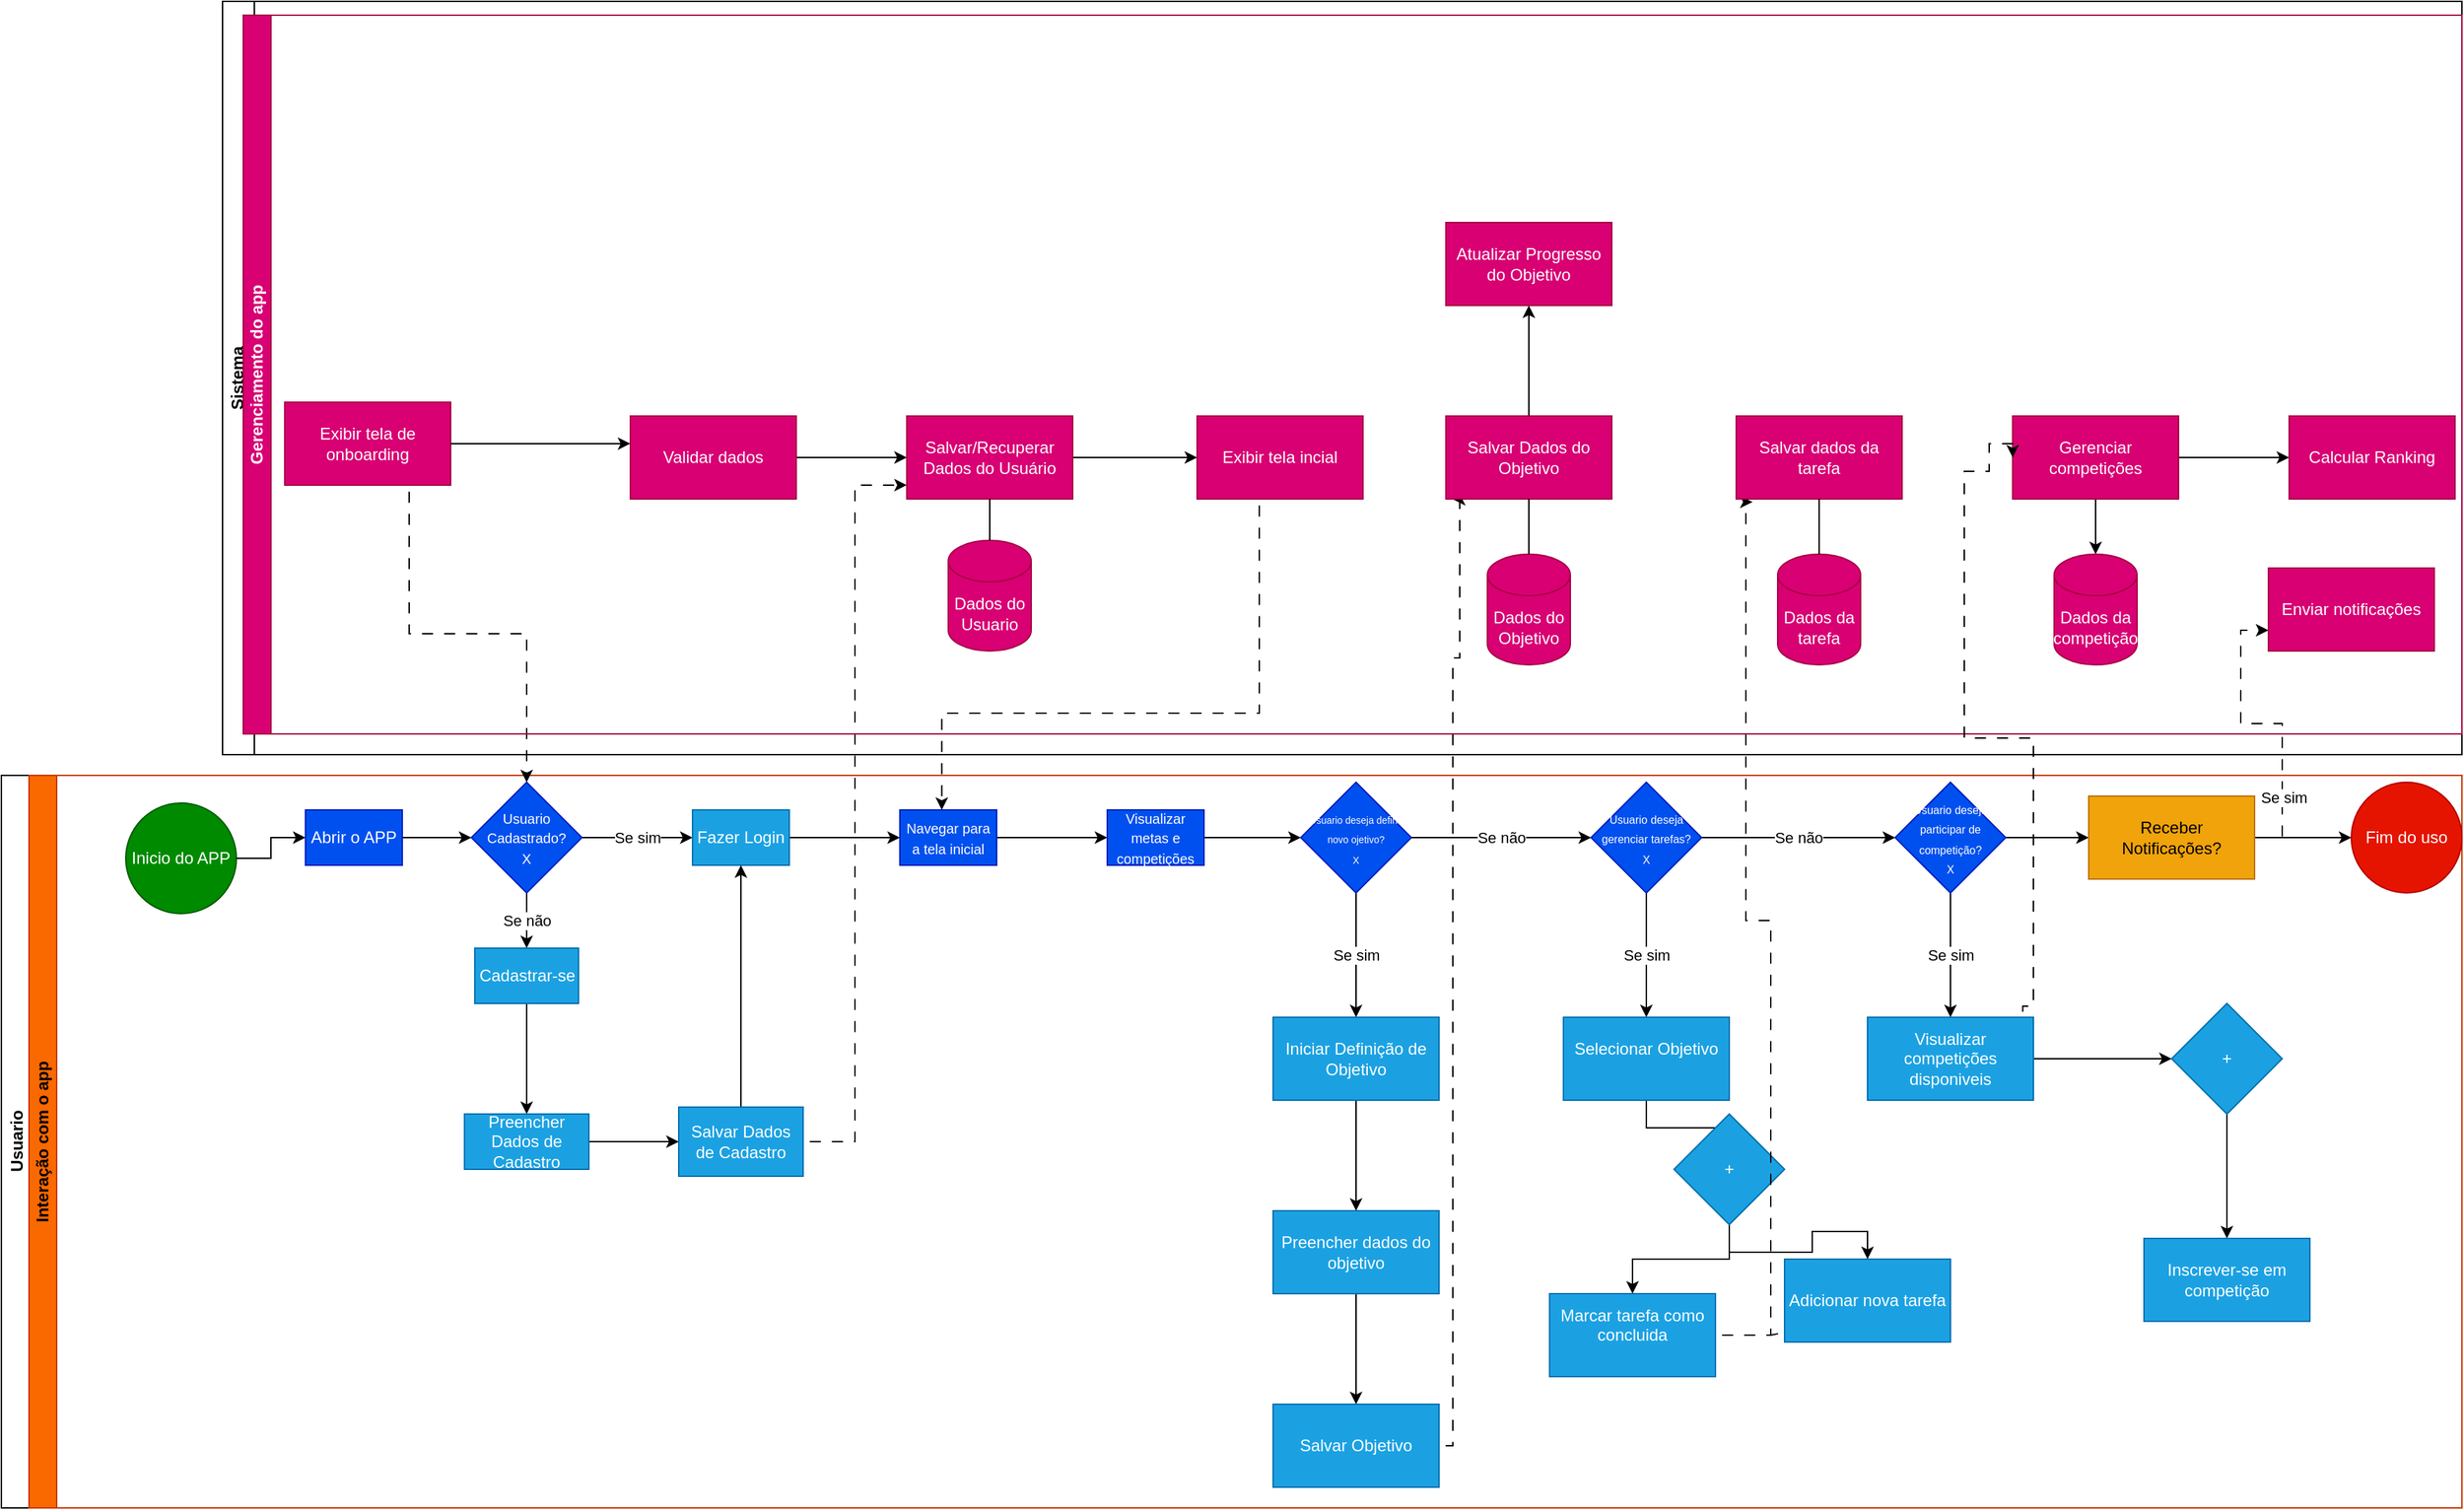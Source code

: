 <mxfile version="27.0.3">
  <diagram name="Página-1" id="spQ97C9Yp1IjA6dyd59z">
    <mxGraphModel grid="1" page="1" gridSize="10" guides="1" tooltips="1" connect="1" arrows="1" fold="1" pageScale="1" pageWidth="827" pageHeight="1169" math="0" shadow="0">
      <root>
        <mxCell id="0" />
        <mxCell id="1" parent="0" />
        <mxCell id="LMyOF-HlVzeTONpFFffB-6" style="edgeStyle=orthogonalEdgeStyle;rounded=0;orthogonalLoop=1;jettySize=auto;html=1;entryX=0;entryY=0.5;entryDx=0;entryDy=0;" edge="1" parent="1" source="LMyOF-HlVzeTONpFFffB-7" target="LMyOF-HlVzeTONpFFffB-11">
          <mxGeometry relative="1" as="geometry" />
        </mxCell>
        <mxCell id="LMyOF-HlVzeTONpFFffB-7" value="Abrir o APP" style="rounded=0;whiteSpace=wrap;html=1;fillColor=#0050ef;fontColor=#ffffff;strokeColor=#001DBC;" vertex="1" parent="1">
          <mxGeometry x="230" y="60" width="70" height="40" as="geometry" />
        </mxCell>
        <mxCell id="LMyOF-HlVzeTONpFFffB-9" value="Se sim" style="edgeStyle=orthogonalEdgeStyle;rounded=0;orthogonalLoop=1;jettySize=auto;html=1;exitX=1;exitY=0.5;exitDx=0;exitDy=0;entryX=0;entryY=0.5;entryDx=0;entryDy=0;" edge="1" parent="1" source="LMyOF-HlVzeTONpFFffB-11" target="LMyOF-HlVzeTONpFFffB-13">
          <mxGeometry relative="1" as="geometry" />
        </mxCell>
        <mxCell id="LMyOF-HlVzeTONpFFffB-10" value="Se não" style="edgeStyle=orthogonalEdgeStyle;rounded=0;orthogonalLoop=1;jettySize=auto;html=1;entryX=0.5;entryY=0;entryDx=0;entryDy=0;" edge="1" parent="1" source="LMyOF-HlVzeTONpFFffB-11" target="LMyOF-HlVzeTONpFFffB-16">
          <mxGeometry relative="1" as="geometry" />
        </mxCell>
        <mxCell id="LMyOF-HlVzeTONpFFffB-11" value="&lt;font style=&quot;font-size: 10px;&quot;&gt;Usuario Cadastrado?&lt;/font&gt;&lt;div&gt;&lt;span style=&quot;font-size: 10px;&quot;&gt;X&lt;/span&gt;&lt;/div&gt;" style="rhombus;whiteSpace=wrap;html=1;fillColor=#0050ef;fontColor=#ffffff;strokeColor=#001DBC;" vertex="1" parent="1">
          <mxGeometry x="350" y="40" width="80" height="80" as="geometry" />
        </mxCell>
        <mxCell id="LMyOF-HlVzeTONpFFffB-12" value="" style="edgeStyle=orthogonalEdgeStyle;rounded=0;orthogonalLoop=1;jettySize=auto;html=1;" edge="1" parent="1" source="LMyOF-HlVzeTONpFFffB-13" target="LMyOF-HlVzeTONpFFffB-22">
          <mxGeometry relative="1" as="geometry" />
        </mxCell>
        <mxCell id="LMyOF-HlVzeTONpFFffB-13" value="Fazer Login" style="rounded=0;whiteSpace=wrap;html=1;fillColor=#1ba1e2;fontColor=#ffffff;strokeColor=#006EAF;" vertex="1" parent="1">
          <mxGeometry x="510" y="60" width="70" height="40" as="geometry" />
        </mxCell>
        <mxCell id="LMyOF-HlVzeTONpFFffB-14" style="edgeStyle=orthogonalEdgeStyle;rounded=0;orthogonalLoop=1;jettySize=auto;html=1;exitX=0.5;exitY=1;exitDx=0;exitDy=0;" edge="1" parent="1" source="LMyOF-HlVzeTONpFFffB-11" target="LMyOF-HlVzeTONpFFffB-11">
          <mxGeometry relative="1" as="geometry" />
        </mxCell>
        <mxCell id="LMyOF-HlVzeTONpFFffB-15" value="" style="edgeStyle=orthogonalEdgeStyle;rounded=0;orthogonalLoop=1;jettySize=auto;html=1;" edge="1" parent="1" source="LMyOF-HlVzeTONpFFffB-16" target="LMyOF-HlVzeTONpFFffB-18">
          <mxGeometry relative="1" as="geometry" />
        </mxCell>
        <mxCell id="LMyOF-HlVzeTONpFFffB-16" value="Cadastrar-se" style="rounded=0;whiteSpace=wrap;html=1;fillColor=#1ba1e2;fontColor=#ffffff;strokeColor=#006EAF;" vertex="1" parent="1">
          <mxGeometry x="352.5" y="160" width="75" height="40" as="geometry" />
        </mxCell>
        <mxCell id="LMyOF-HlVzeTONpFFffB-17" value="" style="edgeStyle=orthogonalEdgeStyle;rounded=0;orthogonalLoop=1;jettySize=auto;html=1;" edge="1" parent="1" source="LMyOF-HlVzeTONpFFffB-18" target="LMyOF-HlVzeTONpFFffB-20">
          <mxGeometry relative="1" as="geometry" />
        </mxCell>
        <mxCell id="LMyOF-HlVzeTONpFFffB-18" value="Preencher Dados de Cadastro" style="whiteSpace=wrap;html=1;fillColor=#1ba1e2;strokeColor=#006EAF;fontColor=#ffffff;rounded=0;" vertex="1" parent="1">
          <mxGeometry x="345" y="280" width="90" height="40" as="geometry" />
        </mxCell>
        <mxCell id="LMyOF-HlVzeTONpFFffB-19" style="edgeStyle=orthogonalEdgeStyle;rounded=0;orthogonalLoop=1;jettySize=auto;html=1;" edge="1" parent="1" source="LMyOF-HlVzeTONpFFffB-20" target="LMyOF-HlVzeTONpFFffB-13">
          <mxGeometry relative="1" as="geometry" />
        </mxCell>
        <mxCell id="LMyOF-HlVzeTONpFFffB-20" value="Salvar Dados de Cadastro" style="whiteSpace=wrap;html=1;fillColor=#1ba1e2;strokeColor=#006EAF;fontColor=#ffffff;rounded=0;" vertex="1" parent="1">
          <mxGeometry x="500" y="275" width="90" height="50" as="geometry" />
        </mxCell>
        <mxCell id="LMyOF-HlVzeTONpFFffB-21" value="" style="edgeStyle=orthogonalEdgeStyle;rounded=0;orthogonalLoop=1;jettySize=auto;html=1;" edge="1" parent="1" source="LMyOF-HlVzeTONpFFffB-22" target="LMyOF-HlVzeTONpFFffB-24">
          <mxGeometry relative="1" as="geometry" />
        </mxCell>
        <mxCell id="LMyOF-HlVzeTONpFFffB-22" value="&lt;font style=&quot;font-size: 10px;&quot;&gt;Navegar para a tela inicial&lt;/font&gt;" style="rounded=0;whiteSpace=wrap;html=1;fillColor=#0050ef;fontColor=#ffffff;strokeColor=#001DBC;" vertex="1" parent="1">
          <mxGeometry x="660" y="60" width="70" height="40" as="geometry" />
        </mxCell>
        <mxCell id="LMyOF-HlVzeTONpFFffB-23" style="edgeStyle=orthogonalEdgeStyle;rounded=0;orthogonalLoop=1;jettySize=auto;html=1;entryX=0;entryY=0.5;entryDx=0;entryDy=0;" edge="1" parent="1" source="LMyOF-HlVzeTONpFFffB-24" target="LMyOF-HlVzeTONpFFffB-26">
          <mxGeometry relative="1" as="geometry" />
        </mxCell>
        <mxCell id="LMyOF-HlVzeTONpFFffB-24" value="&lt;span style=&quot;font-size: 10px;&quot;&gt;Visualizar metas e competições&lt;/span&gt;" style="rounded=0;whiteSpace=wrap;html=1;fillColor=#0050ef;fontColor=#ffffff;strokeColor=#001DBC;" vertex="1" parent="1">
          <mxGeometry x="810" y="60" width="70" height="40" as="geometry" />
        </mxCell>
        <mxCell id="LMyOF-HlVzeTONpFFffB-25" value="Se sim" style="edgeStyle=orthogonalEdgeStyle;rounded=0;orthogonalLoop=1;jettySize=auto;html=1;" edge="1" parent="1" source="LMyOF-HlVzeTONpFFffB-26" target="LMyOF-HlVzeTONpFFffB-28">
          <mxGeometry relative="1" as="geometry" />
        </mxCell>
        <mxCell id="LMyOF-HlVzeTONpFFffB-26" value="&lt;font face=&quot;Helvetica&quot; style=&quot;font-size: 7px;&quot;&gt;Usuario deseja definir novo ojetivo?&lt;/font&gt;&lt;div&gt;&lt;font face=&quot;Helvetica&quot; style=&quot;font-size: 7px;&quot;&gt;X&lt;/font&gt;&lt;/div&gt;" style="rhombus;whiteSpace=wrap;html=1;fillColor=#0050ef;fontColor=#ffffff;strokeColor=#001DBC;align=center;" vertex="1" parent="1">
          <mxGeometry x="950" y="40" width="80" height="80" as="geometry" />
        </mxCell>
        <mxCell id="LMyOF-HlVzeTONpFFffB-27" value="" style="edgeStyle=orthogonalEdgeStyle;rounded=0;orthogonalLoop=1;jettySize=auto;html=1;" edge="1" parent="1" source="LMyOF-HlVzeTONpFFffB-28" target="LMyOF-HlVzeTONpFFffB-30">
          <mxGeometry relative="1" as="geometry" />
        </mxCell>
        <mxCell id="LMyOF-HlVzeTONpFFffB-28" value="Iniciar Definição de Objetivo" style="whiteSpace=wrap;html=1;fillColor=#1ba1e2;strokeColor=#006EAF;fontColor=#ffffff;" vertex="1" parent="1">
          <mxGeometry x="930" y="210" width="120" height="60" as="geometry" />
        </mxCell>
        <mxCell id="LMyOF-HlVzeTONpFFffB-29" value="" style="edgeStyle=orthogonalEdgeStyle;rounded=0;orthogonalLoop=1;jettySize=auto;html=1;" edge="1" parent="1" source="LMyOF-HlVzeTONpFFffB-30" target="LMyOF-HlVzeTONpFFffB-31">
          <mxGeometry relative="1" as="geometry" />
        </mxCell>
        <mxCell id="LMyOF-HlVzeTONpFFffB-30" value="Preencher dados do objetivo" style="whiteSpace=wrap;html=1;fillColor=#1ba1e2;strokeColor=#006EAF;fontColor=#ffffff;" vertex="1" parent="1">
          <mxGeometry x="930" y="350" width="120" height="60" as="geometry" />
        </mxCell>
        <mxCell id="LMyOF-HlVzeTONpFFffB-137" style="edgeStyle=orthogonalEdgeStyle;rounded=0;orthogonalLoop=1;jettySize=auto;html=1;flowAnimation=1;entryX=0.042;entryY=1.005;entryDx=0;entryDy=0;entryPerimeter=0;" edge="1" parent="1" source="LMyOF-HlVzeTONpFFffB-31" target="LMyOF-HlVzeTONpFFffB-78">
          <mxGeometry relative="1" as="geometry">
            <Array as="points">
              <mxPoint x="1060" y="520" />
              <mxPoint x="1060" y="-50" />
              <mxPoint x="1065" y="-50" />
            </Array>
          </mxGeometry>
        </mxCell>
        <mxCell id="LMyOF-HlVzeTONpFFffB-31" value="Salvar Objetivo" style="whiteSpace=wrap;html=1;fillColor=#1ba1e2;strokeColor=#006EAF;fontColor=#ffffff;" vertex="1" parent="1">
          <mxGeometry x="930" y="490" width="120" height="60" as="geometry" />
        </mxCell>
        <mxCell id="LMyOF-HlVzeTONpFFffB-32" value="Se não" style="edgeStyle=orthogonalEdgeStyle;rounded=0;orthogonalLoop=1;jettySize=auto;html=1;" edge="1" parent="1" source="LMyOF-HlVzeTONpFFffB-26" target="LMyOF-HlVzeTONpFFffB-35">
          <mxGeometry relative="1" as="geometry">
            <mxPoint x="1030" y="85" as="sourcePoint" />
            <mxPoint x="1090" y="85" as="targetPoint" />
          </mxGeometry>
        </mxCell>
        <mxCell id="LMyOF-HlVzeTONpFFffB-33" value="Se sim" style="edgeStyle=orthogonalEdgeStyle;rounded=0;orthogonalLoop=1;jettySize=auto;html=1;" edge="1" parent="1" source="LMyOF-HlVzeTONpFFffB-35" target="LMyOF-HlVzeTONpFFffB-37">
          <mxGeometry relative="1" as="geometry" />
        </mxCell>
        <mxCell id="LMyOF-HlVzeTONpFFffB-34" value="Se não" style="edgeStyle=orthogonalEdgeStyle;rounded=0;orthogonalLoop=1;jettySize=auto;html=1;" edge="1" parent="1" source="LMyOF-HlVzeTONpFFffB-35" target="LMyOF-HlVzeTONpFFffB-42">
          <mxGeometry relative="1" as="geometry" />
        </mxCell>
        <mxCell id="LMyOF-HlVzeTONpFFffB-35" value="&lt;font style=&quot;font-size: 8px;&quot;&gt;Usuario deseja gerenciar tarefas?&lt;/font&gt;&lt;div&gt;&lt;font style=&quot;font-size: 8px;&quot;&gt;X&lt;/font&gt;&lt;/div&gt;" style="rhombus;whiteSpace=wrap;html=1;fillColor=#0050ef;fontColor=#ffffff;strokeColor=#001DBC;" vertex="1" parent="1">
          <mxGeometry x="1160" y="40" width="80" height="80" as="geometry" />
        </mxCell>
        <mxCell id="LMyOF-HlVzeTONpFFffB-36" value="" style="edgeStyle=orthogonalEdgeStyle;rounded=0;orthogonalLoop=1;jettySize=auto;html=1;" edge="1" parent="1" source="LMyOF-HlVzeTONpFFffB-37" target="LMyOF-HlVzeTONpFFffB-45">
          <mxGeometry relative="1" as="geometry" />
        </mxCell>
        <mxCell id="LMyOF-HlVzeTONpFFffB-37" value="Selecionar Objetivo&lt;div&gt;&lt;br&gt;&lt;/div&gt;" style="whiteSpace=wrap;html=1;fillColor=#1ba1e2;strokeColor=#006EAF;fontColor=#ffffff;" vertex="1" parent="1">
          <mxGeometry x="1140" y="210" width="120" height="60" as="geometry" />
        </mxCell>
        <mxCell id="LMyOF-HlVzeTONpFFffB-38" value="Adicionar nova tarefa" style="whiteSpace=wrap;html=1;fillColor=#1ba1e2;strokeColor=#006EAF;fontColor=#ffffff;" vertex="1" parent="1">
          <mxGeometry x="1300" y="385" width="120" height="60" as="geometry" />
        </mxCell>
        <mxCell id="LMyOF-HlVzeTONpFFffB-39" value="Marcar tarefa como concluida&lt;div&gt;&lt;br&gt;&lt;/div&gt;" style="whiteSpace=wrap;html=1;fillColor=#1ba1e2;strokeColor=#006EAF;fontColor=#ffffff;" vertex="1" parent="1">
          <mxGeometry x="1130" y="410" width="120" height="60" as="geometry" />
        </mxCell>
        <mxCell id="LMyOF-HlVzeTONpFFffB-40" value="Se sim" style="edgeStyle=orthogonalEdgeStyle;rounded=0;orthogonalLoop=1;jettySize=auto;html=1;" edge="1" parent="1" source="LMyOF-HlVzeTONpFFffB-42" target="LMyOF-HlVzeTONpFFffB-47">
          <mxGeometry relative="1" as="geometry" />
        </mxCell>
        <mxCell id="LMyOF-HlVzeTONpFFffB-41" value="" style="edgeStyle=orthogonalEdgeStyle;rounded=0;orthogonalLoop=1;jettySize=auto;html=1;" edge="1" parent="1" source="LMyOF-HlVzeTONpFFffB-42" target="LMyOF-HlVzeTONpFFffB-52">
          <mxGeometry relative="1" as="geometry" />
        </mxCell>
        <mxCell id="LMyOF-HlVzeTONpFFffB-42" value="&lt;font style=&quot;font-size: 8px;&quot;&gt;Usuario deseja participar de competição?&lt;/font&gt;&lt;div&gt;&lt;font style=&quot;font-size: 8px;&quot;&gt;X&lt;/font&gt;&lt;/div&gt;" style="rhombus;whiteSpace=wrap;html=1;fillColor=#0050ef;fontColor=#ffffff;strokeColor=#001DBC;" vertex="1" parent="1">
          <mxGeometry x="1380" y="40" width="80" height="80" as="geometry" />
        </mxCell>
        <mxCell id="LMyOF-HlVzeTONpFFffB-43" style="edgeStyle=orthogonalEdgeStyle;rounded=0;orthogonalLoop=1;jettySize=auto;html=1;" edge="1" parent="1" source="LMyOF-HlVzeTONpFFffB-45" target="LMyOF-HlVzeTONpFFffB-39">
          <mxGeometry relative="1" as="geometry" />
        </mxCell>
        <mxCell id="LMyOF-HlVzeTONpFFffB-44" style="edgeStyle=orthogonalEdgeStyle;rounded=0;orthogonalLoop=1;jettySize=auto;html=1;entryX=0.5;entryY=0;entryDx=0;entryDy=0;" edge="1" parent="1" source="LMyOF-HlVzeTONpFFffB-45" target="LMyOF-HlVzeTONpFFffB-38">
          <mxGeometry relative="1" as="geometry" />
        </mxCell>
        <mxCell id="LMyOF-HlVzeTONpFFffB-45" value="+" style="rhombus;whiteSpace=wrap;html=1;fillColor=#1ba1e2;strokeColor=#006EAF;fontColor=#ffffff;" vertex="1" parent="1">
          <mxGeometry x="1220" y="280" width="80" height="80" as="geometry" />
        </mxCell>
        <mxCell id="LMyOF-HlVzeTONpFFffB-46" value="" style="edgeStyle=orthogonalEdgeStyle;rounded=0;orthogonalLoop=1;jettySize=auto;html=1;" edge="1" parent="1" source="LMyOF-HlVzeTONpFFffB-47" target="LMyOF-HlVzeTONpFFffB-49">
          <mxGeometry relative="1" as="geometry" />
        </mxCell>
        <mxCell id="LMyOF-HlVzeTONpFFffB-47" value="Visualizar competições disponiveis" style="whiteSpace=wrap;html=1;fillColor=#1ba1e2;strokeColor=#006EAF;fontColor=#ffffff;" vertex="1" parent="1">
          <mxGeometry x="1360" y="210" width="120" height="60" as="geometry" />
        </mxCell>
        <mxCell id="LMyOF-HlVzeTONpFFffB-48" value="" style="edgeStyle=orthogonalEdgeStyle;rounded=0;orthogonalLoop=1;jettySize=auto;html=1;" edge="1" parent="1" source="LMyOF-HlVzeTONpFFffB-49" target="LMyOF-HlVzeTONpFFffB-50">
          <mxGeometry relative="1" as="geometry" />
        </mxCell>
        <mxCell id="LMyOF-HlVzeTONpFFffB-49" value="+" style="rhombus;whiteSpace=wrap;html=1;fillColor=#1ba1e2;strokeColor=#006EAF;fontColor=#ffffff;" vertex="1" parent="1">
          <mxGeometry x="1580" y="200" width="80" height="80" as="geometry" />
        </mxCell>
        <mxCell id="LMyOF-HlVzeTONpFFffB-50" value="Inscrever-se em competição" style="whiteSpace=wrap;html=1;fillColor=#1ba1e2;strokeColor=#006EAF;fontColor=#ffffff;" vertex="1" parent="1">
          <mxGeometry x="1560" y="370" width="120" height="60" as="geometry" />
        </mxCell>
        <mxCell id="LMyOF-HlVzeTONpFFffB-142" style="edgeStyle=orthogonalEdgeStyle;rounded=0;orthogonalLoop=1;jettySize=auto;html=1;entryX=0;entryY=0.5;entryDx=0;entryDy=0;" edge="1" parent="1" source="LMyOF-HlVzeTONpFFffB-52" target="LMyOF-HlVzeTONpFFffB-141">
          <mxGeometry relative="1" as="geometry" />
        </mxCell>
        <mxCell id="syjAd_Ol6kM2Q58tlVA9-12" style="edgeStyle=orthogonalEdgeStyle;rounded=0;orthogonalLoop=1;jettySize=auto;html=1;entryX=0;entryY=0.75;entryDx=0;entryDy=0;flowAnimation=1;" edge="1" parent="1" source="LMyOF-HlVzeTONpFFffB-52" target="syjAd_Ol6kM2Q58tlVA9-10">
          <mxGeometry relative="1" as="geometry" />
        </mxCell>
        <mxCell id="syjAd_Ol6kM2Q58tlVA9-13" value="Se sim" style="edgeLabel;html=1;align=center;verticalAlign=middle;resizable=0;points=[];" connectable="0" vertex="1" parent="syjAd_Ol6kM2Q58tlVA9-12">
          <mxGeometry x="-0.552" y="-1" relative="1" as="geometry">
            <mxPoint as="offset" />
          </mxGeometry>
        </mxCell>
        <mxCell id="LMyOF-HlVzeTONpFFffB-52" value="Receber Notificações?" style="whiteSpace=wrap;html=1;fillColor=#f0a30a;strokeColor=#BD7000;fontColor=#000000;" vertex="1" parent="1">
          <mxGeometry x="1520" y="50" width="120" height="60" as="geometry" />
        </mxCell>
        <mxCell id="LMyOF-HlVzeTONpFFffB-53" value="Usuario" style="swimlane;horizontal=0;whiteSpace=wrap;html=1;startSize=23;" vertex="1" parent="1">
          <mxGeometry x="10" y="35" width="1780" height="530" as="geometry" />
        </mxCell>
        <mxCell id="LMyOF-HlVzeTONpFFffB-55" value="Interação com o app" style="swimlane;startSize=20;horizontal=0;html=1;whiteSpace=wrap;fillColor=#fa6800;fontColor=#000000;strokeColor=#C73500;" vertex="1" parent="LMyOF-HlVzeTONpFFffB-53">
          <mxGeometry x="20" width="1760" height="530" as="geometry" />
        </mxCell>
        <mxCell id="LMyOF-HlVzeTONpFFffB-58" value="Inicio do APP" style="ellipse;whiteSpace=wrap;html=1;aspect=fixed;fillColor=#008a00;fontColor=#ffffff;strokeColor=#005700;" vertex="1" parent="LMyOF-HlVzeTONpFFffB-55">
          <mxGeometry x="70" y="20" width="80" height="80" as="geometry" />
        </mxCell>
        <mxCell id="LMyOF-HlVzeTONpFFffB-136" value="" style="endArrow=none;html=1;rounded=0;flowAnimation=1;" edge="1" parent="LMyOF-HlVzeTONpFFffB-55">
          <mxGeometry width="50" height="50" relative="1" as="geometry">
            <mxPoint x="1270" y="403" as="sourcePoint" />
            <mxPoint x="1260" y="405" as="targetPoint" />
          </mxGeometry>
        </mxCell>
        <mxCell id="LMyOF-HlVzeTONpFFffB-141" value="Fim do uso" style="ellipse;whiteSpace=wrap;html=1;aspect=fixed;fillColor=#e51400;fontColor=#ffffff;strokeColor=#B20000;" vertex="1" parent="LMyOF-HlVzeTONpFFffB-55">
          <mxGeometry x="1680" y="5" width="80" height="80" as="geometry" />
        </mxCell>
        <mxCell id="LMyOF-HlVzeTONpFFffB-59" style="edgeStyle=orthogonalEdgeStyle;rounded=0;orthogonalLoop=1;jettySize=auto;html=1;entryX=0;entryY=0.5;entryDx=0;entryDy=0;" edge="1" parent="1" source="LMyOF-HlVzeTONpFFffB-58" target="LMyOF-HlVzeTONpFFffB-7">
          <mxGeometry relative="1" as="geometry" />
        </mxCell>
        <mxCell id="LMyOF-HlVzeTONpFFffB-77" style="edgeStyle=orthogonalEdgeStyle;rounded=0;orthogonalLoop=1;jettySize=auto;html=1;flowAnimation=1;entryX=0.433;entryY=0;entryDx=0;entryDy=0;entryPerimeter=0;" edge="1" parent="1" source="LMyOF-HlVzeTONpFFffB-75" target="LMyOF-HlVzeTONpFFffB-22">
          <mxGeometry relative="1" as="geometry">
            <mxPoint x="690" y="40" as="targetPoint" />
            <Array as="points">
              <mxPoint x="920" y="-10" />
              <mxPoint x="690" y="-10" />
            </Array>
          </mxGeometry>
        </mxCell>
        <mxCell id="LMyOF-HlVzeTONpFFffB-63" style="edgeStyle=orthogonalEdgeStyle;rounded=0;orthogonalLoop=1;jettySize=auto;html=1;shadow=0;flowAnimation=1;exitX=0.75;exitY=1;exitDx=0;exitDy=0;" edge="1" parent="1" source="LMyOF-HlVzeTONpFFffB-60" target="LMyOF-HlVzeTONpFFffB-11">
          <mxGeometry relative="1" as="geometry">
            <mxPoint x="330" y="-170" as="sourcePoint" />
            <mxPoint x="390" y="20" as="targetPoint" />
          </mxGeometry>
        </mxCell>
        <mxCell id="LMyOF-HlVzeTONpFFffB-126" style="edgeStyle=orthogonalEdgeStyle;rounded=0;orthogonalLoop=1;jettySize=auto;html=1;entryX=0;entryY=0.833;entryDx=0;entryDy=0;entryPerimeter=0;flowAnimation=1;" edge="1" parent="1" source="LMyOF-HlVzeTONpFFffB-20" target="LMyOF-HlVzeTONpFFffB-70">
          <mxGeometry relative="1" as="geometry" />
        </mxCell>
        <mxCell id="LMyOF-HlVzeTONpFFffB-128" style="edgeStyle=orthogonalEdgeStyle;rounded=0;orthogonalLoop=1;jettySize=auto;html=1;entryX=0.099;entryY=1.037;entryDx=0;entryDy=0;entryPerimeter=0;flowAnimation=1;" edge="1" parent="1" source="LMyOF-HlVzeTONpFFffB-39" target="LMyOF-HlVzeTONpFFffB-129">
          <mxGeometry relative="1" as="geometry">
            <Array as="points">
              <mxPoint x="1290" y="440" />
              <mxPoint x="1290" y="140" />
              <mxPoint x="1272" y="140" />
            </Array>
          </mxGeometry>
        </mxCell>
        <mxCell id="LMyOF-HlVzeTONpFFffB-56" value="Sistema" style="swimlane;horizontal=0;whiteSpace=wrap;html=1;" vertex="1" parent="1">
          <mxGeometry x="170" y="-525" width="1620" height="545" as="geometry" />
        </mxCell>
        <mxCell id="LMyOF-HlVzeTONpFFffB-57" value="Gerenciamento do app" style="swimlane;startSize=20;horizontal=0;html=1;whiteSpace=wrap;fillColor=#d80073;fontColor=#ffffff;strokeColor=#A50040;" vertex="1" parent="LMyOF-HlVzeTONpFFffB-56">
          <mxGeometry x="15" y="10" width="1605" height="520" as="geometry" />
        </mxCell>
        <mxCell id="LMyOF-HlVzeTONpFFffB-60" value="Exibir tela de onboarding" style="rounded=0;whiteSpace=wrap;html=1;fillColor=#d80073;strokeColor=#A50040;fontColor=#ffffff;" vertex="1" parent="LMyOF-HlVzeTONpFFffB-57">
          <mxGeometry x="30" y="280" width="120" height="60" as="geometry" />
        </mxCell>
        <mxCell id="LMyOF-HlVzeTONpFFffB-71" value="" style="edgeStyle=orthogonalEdgeStyle;rounded=0;orthogonalLoop=1;jettySize=auto;html=1;" edge="1" parent="LMyOF-HlVzeTONpFFffB-57" source="LMyOF-HlVzeTONpFFffB-64" target="LMyOF-HlVzeTONpFFffB-70">
          <mxGeometry relative="1" as="geometry" />
        </mxCell>
        <mxCell id="LMyOF-HlVzeTONpFFffB-64" value="Validar dados" style="rounded=0;whiteSpace=wrap;html=1;fillColor=#d80073;fontColor=#ffffff;strokeColor=#A50040;" vertex="1" parent="LMyOF-HlVzeTONpFFffB-57">
          <mxGeometry x="280" y="290" width="120" height="60" as="geometry" />
        </mxCell>
        <mxCell id="LMyOF-HlVzeTONpFFffB-65" style="edgeStyle=orthogonalEdgeStyle;rounded=0;orthogonalLoop=1;jettySize=auto;html=1;entryX=0;entryY=0.333;entryDx=0;entryDy=0;entryPerimeter=0;" edge="1" parent="LMyOF-HlVzeTONpFFffB-57" source="LMyOF-HlVzeTONpFFffB-60" target="LMyOF-HlVzeTONpFFffB-64">
          <mxGeometry relative="1" as="geometry" />
        </mxCell>
        <mxCell id="LMyOF-HlVzeTONpFFffB-76" value="" style="edgeStyle=orthogonalEdgeStyle;rounded=0;orthogonalLoop=1;jettySize=auto;html=1;" edge="1" parent="LMyOF-HlVzeTONpFFffB-57" source="LMyOF-HlVzeTONpFFffB-70" target="LMyOF-HlVzeTONpFFffB-75">
          <mxGeometry relative="1" as="geometry" />
        </mxCell>
        <mxCell id="LMyOF-HlVzeTONpFFffB-70" value="Salvar/Recuperar Dados do Usuário" style="rounded=0;whiteSpace=wrap;html=1;fillColor=#d80073;fontColor=#ffffff;strokeColor=#A50040;" vertex="1" parent="LMyOF-HlVzeTONpFFffB-57">
          <mxGeometry x="480" y="290" width="120" height="60" as="geometry" />
        </mxCell>
        <mxCell id="LMyOF-HlVzeTONpFFffB-72" value="Dados do Usuario" style="shape=cylinder3;whiteSpace=wrap;html=1;boundedLbl=1;backgroundOutline=1;size=15;fillColor=#d80073;fontColor=#ffffff;strokeColor=#A50040;" vertex="1" parent="LMyOF-HlVzeTONpFFffB-57">
          <mxGeometry x="510" y="380" width="60" height="80" as="geometry" />
        </mxCell>
        <mxCell id="LMyOF-HlVzeTONpFFffB-74" value="" style="endArrow=none;html=1;rounded=0;entryX=0.5;entryY=1;entryDx=0;entryDy=0;exitX=0.5;exitY=0;exitDx=0;exitDy=0;exitPerimeter=0;" edge="1" parent="LMyOF-HlVzeTONpFFffB-57" source="LMyOF-HlVzeTONpFFffB-72" target="LMyOF-HlVzeTONpFFffB-70">
          <mxGeometry width="50" height="50" relative="1" as="geometry">
            <mxPoint x="520" y="130" as="sourcePoint" />
            <mxPoint x="570" y="80" as="targetPoint" />
          </mxGeometry>
        </mxCell>
        <mxCell id="LMyOF-HlVzeTONpFFffB-75" value="Exibir tela incial" style="whiteSpace=wrap;html=1;fillColor=#d80073;strokeColor=#A50040;fontColor=#ffffff;rounded=0;" vertex="1" parent="LMyOF-HlVzeTONpFFffB-57">
          <mxGeometry x="690" y="290" width="120" height="60" as="geometry" />
        </mxCell>
        <mxCell id="LMyOF-HlVzeTONpFFffB-140" style="edgeStyle=orthogonalEdgeStyle;rounded=0;orthogonalLoop=1;jettySize=auto;html=1;entryX=0.5;entryY=1;entryDx=0;entryDy=0;" edge="1" parent="LMyOF-HlVzeTONpFFffB-57" source="LMyOF-HlVzeTONpFFffB-78" target="LMyOF-HlVzeTONpFFffB-138">
          <mxGeometry relative="1" as="geometry" />
        </mxCell>
        <mxCell id="LMyOF-HlVzeTONpFFffB-78" value="Salvar Dados do Objetivo" style="whiteSpace=wrap;html=1;fillColor=#d80073;strokeColor=#A50040;fontColor=#ffffff;rounded=0;" vertex="1" parent="LMyOF-HlVzeTONpFFffB-57">
          <mxGeometry x="870" y="290" width="120" height="60" as="geometry" />
        </mxCell>
        <mxCell id="LMyOF-HlVzeTONpFFffB-80" value="Dados do Objetivo" style="shape=cylinder3;whiteSpace=wrap;html=1;boundedLbl=1;backgroundOutline=1;size=15;fillColor=#d80073;fontColor=#ffffff;strokeColor=#A50040;" vertex="1" parent="LMyOF-HlVzeTONpFFffB-57">
          <mxGeometry x="900" y="390" width="60" height="80" as="geometry" />
        </mxCell>
        <mxCell id="LMyOF-HlVzeTONpFFffB-81" value="" style="endArrow=none;html=1;rounded=0;entryX=0.5;entryY=1;entryDx=0;entryDy=0;exitX=0.5;exitY=0;exitDx=0;exitDy=0;exitPerimeter=0;" edge="1" parent="LMyOF-HlVzeTONpFFffB-57" source="LMyOF-HlVzeTONpFFffB-80" target="LMyOF-HlVzeTONpFFffB-78">
          <mxGeometry width="50" height="50" relative="1" as="geometry">
            <mxPoint x="920" y="130" as="sourcePoint" />
            <mxPoint x="970" y="80" as="targetPoint" />
          </mxGeometry>
        </mxCell>
        <mxCell id="LMyOF-HlVzeTONpFFffB-129" value="Salvar dados da tarefa" style="whiteSpace=wrap;html=1;fillColor=#d80073;strokeColor=#A50040;fontColor=#ffffff;rounded=0;" vertex="1" parent="LMyOF-HlVzeTONpFFffB-57">
          <mxGeometry x="1080" y="290" width="120" height="60" as="geometry" />
        </mxCell>
        <mxCell id="LMyOF-HlVzeTONpFFffB-131" value="Dados da tarefa" style="shape=cylinder3;whiteSpace=wrap;html=1;boundedLbl=1;backgroundOutline=1;size=15;fillColor=#d80073;fontColor=#ffffff;strokeColor=#A50040;" vertex="1" parent="LMyOF-HlVzeTONpFFffB-57">
          <mxGeometry x="1110" y="390" width="60" height="80" as="geometry" />
        </mxCell>
        <mxCell id="LMyOF-HlVzeTONpFFffB-133" value="" style="endArrow=none;html=1;rounded=0;entryX=0.5;entryY=1;entryDx=0;entryDy=0;exitX=0.5;exitY=0;exitDx=0;exitDy=0;exitPerimeter=0;" edge="1" parent="LMyOF-HlVzeTONpFFffB-57" source="LMyOF-HlVzeTONpFFffB-131" target="LMyOF-HlVzeTONpFFffB-129">
          <mxGeometry width="50" height="50" relative="1" as="geometry">
            <mxPoint x="1120" y="130" as="sourcePoint" />
            <mxPoint x="1170" y="80" as="targetPoint" />
          </mxGeometry>
        </mxCell>
        <mxCell id="LMyOF-HlVzeTONpFFffB-138" value="Atualizar Progresso do Objetivo" style="whiteSpace=wrap;html=1;fillColor=#d80073;strokeColor=#A50040;fontColor=#ffffff;rounded=0;" vertex="1" parent="LMyOF-HlVzeTONpFFffB-57">
          <mxGeometry x="870" y="150" width="120" height="60" as="geometry" />
        </mxCell>
        <mxCell id="syjAd_Ol6kM2Q58tlVA9-7" style="edgeStyle=orthogonalEdgeStyle;rounded=0;orthogonalLoop=1;jettySize=auto;html=1;" edge="1" parent="LMyOF-HlVzeTONpFFffB-57" source="syjAd_Ol6kM2Q58tlVA9-1" target="syjAd_Ol6kM2Q58tlVA9-6">
          <mxGeometry relative="1" as="geometry" />
        </mxCell>
        <mxCell id="syjAd_Ol6kM2Q58tlVA9-9" value="" style="edgeStyle=orthogonalEdgeStyle;rounded=0;orthogonalLoop=1;jettySize=auto;html=1;" edge="1" parent="LMyOF-HlVzeTONpFFffB-57" source="syjAd_Ol6kM2Q58tlVA9-1" target="syjAd_Ol6kM2Q58tlVA9-8">
          <mxGeometry relative="1" as="geometry" />
        </mxCell>
        <mxCell id="syjAd_Ol6kM2Q58tlVA9-1" value="Gerenciar competições" style="whiteSpace=wrap;html=1;fillColor=#d80073;strokeColor=#A50040;fontColor=#ffffff;rounded=0;" vertex="1" parent="LMyOF-HlVzeTONpFFffB-57">
          <mxGeometry x="1280" y="290" width="120" height="60" as="geometry" />
        </mxCell>
        <mxCell id="syjAd_Ol6kM2Q58tlVA9-6" value="Dados da competição" style="shape=cylinder3;whiteSpace=wrap;html=1;boundedLbl=1;backgroundOutline=1;size=15;fillColor=#d80073;fontColor=#ffffff;strokeColor=#A50040;" vertex="1" parent="LMyOF-HlVzeTONpFFffB-57">
          <mxGeometry x="1310" y="390" width="60" height="80" as="geometry" />
        </mxCell>
        <mxCell id="syjAd_Ol6kM2Q58tlVA9-8" value="Calcular Ranking" style="whiteSpace=wrap;html=1;fillColor=#d80073;strokeColor=#A50040;fontColor=#ffffff;rounded=0;" vertex="1" parent="LMyOF-HlVzeTONpFFffB-57">
          <mxGeometry x="1480" y="290" width="120" height="60" as="geometry" />
        </mxCell>
        <mxCell id="syjAd_Ol6kM2Q58tlVA9-10" value="Enviar notificações" style="whiteSpace=wrap;html=1;fillColor=#d80073;strokeColor=#A50040;fontColor=#ffffff;rounded=0;" vertex="1" parent="LMyOF-HlVzeTONpFFffB-57">
          <mxGeometry x="1465" y="400" width="120" height="60" as="geometry" />
        </mxCell>
        <mxCell id="syjAd_Ol6kM2Q58tlVA9-3" style="edgeStyle=orthogonalEdgeStyle;rounded=0;orthogonalLoop=1;jettySize=auto;html=1;flowAnimation=1;exitX=0.936;exitY=0.013;exitDx=0;exitDy=0;exitPerimeter=0;entryX=0;entryY=0.5;entryDx=0;entryDy=0;" edge="1" parent="1" source="LMyOF-HlVzeTONpFFffB-47" target="syjAd_Ol6kM2Q58tlVA9-1">
          <mxGeometry relative="1" as="geometry">
            <mxPoint x="1449.56" y="201.7" as="sourcePoint" />
            <mxPoint x="1448.24" y="-210" as="targetPoint" />
            <Array as="points">
              <mxPoint x="1472" y="202" />
              <mxPoint x="1480" y="202" />
              <mxPoint x="1480" y="8" />
              <mxPoint x="1430" y="8" />
              <mxPoint x="1430" y="-185" />
              <mxPoint x="1448" y="-185" />
              <mxPoint x="1448" y="-205" />
            </Array>
          </mxGeometry>
        </mxCell>
      </root>
    </mxGraphModel>
  </diagram>
</mxfile>
